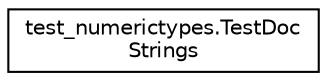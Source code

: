 digraph "Graphical Class Hierarchy"
{
 // LATEX_PDF_SIZE
  edge [fontname="Helvetica",fontsize="10",labelfontname="Helvetica",labelfontsize="10"];
  node [fontname="Helvetica",fontsize="10",shape=record];
  rankdir="LR";
  Node0 [label="test_numerictypes.TestDoc\lStrings",height=0.2,width=0.4,color="black", fillcolor="white", style="filled",URL="$classtest__numerictypes_1_1TestDocStrings.html",tooltip=" "];
}

